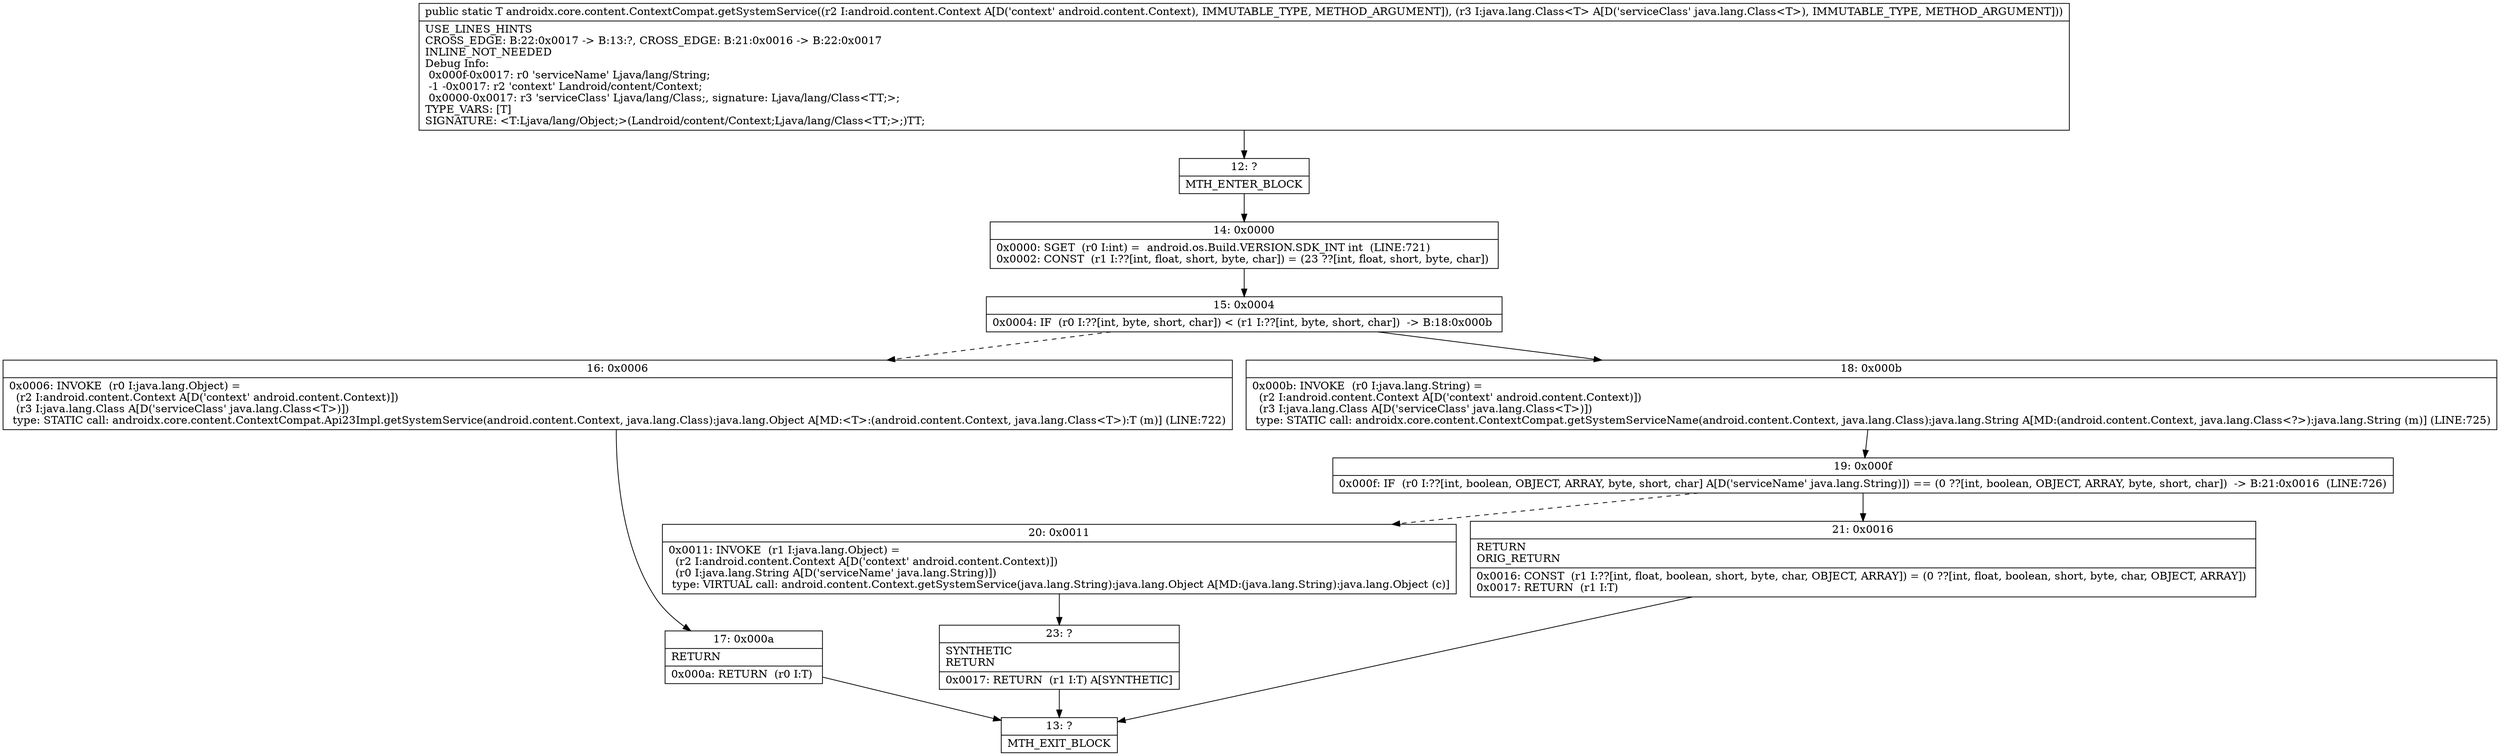 digraph "CFG forandroidx.core.content.ContextCompat.getSystemService(Landroid\/content\/Context;Ljava\/lang\/Class;)Ljava\/lang\/Object;" {
Node_12 [shape=record,label="{12\:\ ?|MTH_ENTER_BLOCK\l}"];
Node_14 [shape=record,label="{14\:\ 0x0000|0x0000: SGET  (r0 I:int) =  android.os.Build.VERSION.SDK_INT int  (LINE:721)\l0x0002: CONST  (r1 I:??[int, float, short, byte, char]) = (23 ??[int, float, short, byte, char]) \l}"];
Node_15 [shape=record,label="{15\:\ 0x0004|0x0004: IF  (r0 I:??[int, byte, short, char]) \< (r1 I:??[int, byte, short, char])  \-\> B:18:0x000b \l}"];
Node_16 [shape=record,label="{16\:\ 0x0006|0x0006: INVOKE  (r0 I:java.lang.Object) = \l  (r2 I:android.content.Context A[D('context' android.content.Context)])\l  (r3 I:java.lang.Class A[D('serviceClass' java.lang.Class\<T\>)])\l type: STATIC call: androidx.core.content.ContextCompat.Api23Impl.getSystemService(android.content.Context, java.lang.Class):java.lang.Object A[MD:\<T\>:(android.content.Context, java.lang.Class\<T\>):T (m)] (LINE:722)\l}"];
Node_17 [shape=record,label="{17\:\ 0x000a|RETURN\l|0x000a: RETURN  (r0 I:T) \l}"];
Node_13 [shape=record,label="{13\:\ ?|MTH_EXIT_BLOCK\l}"];
Node_18 [shape=record,label="{18\:\ 0x000b|0x000b: INVOKE  (r0 I:java.lang.String) = \l  (r2 I:android.content.Context A[D('context' android.content.Context)])\l  (r3 I:java.lang.Class A[D('serviceClass' java.lang.Class\<T\>)])\l type: STATIC call: androidx.core.content.ContextCompat.getSystemServiceName(android.content.Context, java.lang.Class):java.lang.String A[MD:(android.content.Context, java.lang.Class\<?\>):java.lang.String (m)] (LINE:725)\l}"];
Node_19 [shape=record,label="{19\:\ 0x000f|0x000f: IF  (r0 I:??[int, boolean, OBJECT, ARRAY, byte, short, char] A[D('serviceName' java.lang.String)]) == (0 ??[int, boolean, OBJECT, ARRAY, byte, short, char])  \-\> B:21:0x0016  (LINE:726)\l}"];
Node_20 [shape=record,label="{20\:\ 0x0011|0x0011: INVOKE  (r1 I:java.lang.Object) = \l  (r2 I:android.content.Context A[D('context' android.content.Context)])\l  (r0 I:java.lang.String A[D('serviceName' java.lang.String)])\l type: VIRTUAL call: android.content.Context.getSystemService(java.lang.String):java.lang.Object A[MD:(java.lang.String):java.lang.Object (c)]\l}"];
Node_23 [shape=record,label="{23\:\ ?|SYNTHETIC\lRETURN\l|0x0017: RETURN  (r1 I:T) A[SYNTHETIC]\l}"];
Node_21 [shape=record,label="{21\:\ 0x0016|RETURN\lORIG_RETURN\l|0x0016: CONST  (r1 I:??[int, float, boolean, short, byte, char, OBJECT, ARRAY]) = (0 ??[int, float, boolean, short, byte, char, OBJECT, ARRAY]) \l0x0017: RETURN  (r1 I:T) \l}"];
MethodNode[shape=record,label="{public static T androidx.core.content.ContextCompat.getSystemService((r2 I:android.content.Context A[D('context' android.content.Context), IMMUTABLE_TYPE, METHOD_ARGUMENT]), (r3 I:java.lang.Class\<T\> A[D('serviceClass' java.lang.Class\<T\>), IMMUTABLE_TYPE, METHOD_ARGUMENT]))  | USE_LINES_HINTS\lCROSS_EDGE: B:22:0x0017 \-\> B:13:?, CROSS_EDGE: B:21:0x0016 \-\> B:22:0x0017\lINLINE_NOT_NEEDED\lDebug Info:\l  0x000f\-0x0017: r0 'serviceName' Ljava\/lang\/String;\l  \-1 \-0x0017: r2 'context' Landroid\/content\/Context;\l  0x0000\-0x0017: r3 'serviceClass' Ljava\/lang\/Class;, signature: Ljava\/lang\/Class\<TT;\>;\lTYPE_VARS: [T]\lSIGNATURE: \<T:Ljava\/lang\/Object;\>(Landroid\/content\/Context;Ljava\/lang\/Class\<TT;\>;)TT;\l}"];
MethodNode -> Node_12;Node_12 -> Node_14;
Node_14 -> Node_15;
Node_15 -> Node_16[style=dashed];
Node_15 -> Node_18;
Node_16 -> Node_17;
Node_17 -> Node_13;
Node_18 -> Node_19;
Node_19 -> Node_20[style=dashed];
Node_19 -> Node_21;
Node_20 -> Node_23;
Node_23 -> Node_13;
Node_21 -> Node_13;
}

